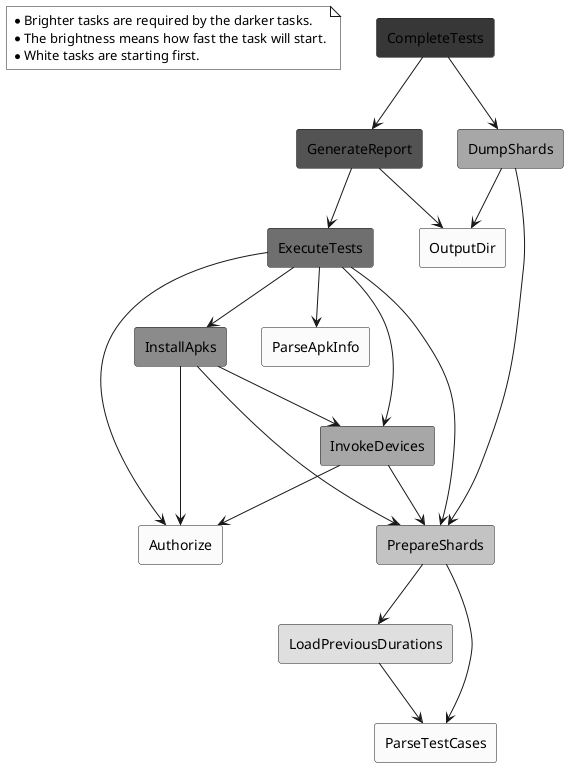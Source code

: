 @startuml

skinparam componentStyle rectangle

note as N #ffffff
* Brighter tasks are required by the darker tasks.
* The brightness means how fast the task will start.
* White tasks are starting first.
end note

[Authorize] #fbfbfb
[OutputDir] #fbfbfb
[ParseApkInfo] #fbfbfb
[ParseTestCases] #fbfbfb
[LoadPreviousDurations] #dfdfdf
[PrepareShards] #c3c3c3
[DumpShards] #a7a7a7
[InvokeDevices] #a7a7a7
[InstallApks] #8b8b8b
[ExecuteTests] #6f6f6f
[GenerateReport] #535353
[CompleteTests] #373737

[DumpShards] --> [PrepareShards]
[DumpShards] --> [OutputDir]
[ExecuteTests] --> [PrepareShards]
[ExecuteTests] --> [ParseApkInfo]
[ExecuteTests] --> [Authorize]
[ExecuteTests] --> [InvokeDevices]
[ExecuteTests] --> [InstallApks]
[CompleteTests] --> [GenerateReport]
[CompleteTests] --> [DumpShards]
[GenerateReport] --> [ExecuteTests]
[GenerateReport] --> [OutputDir]
[InstallApks] --> [Authorize]
[InstallApks] --> [PrepareShards]
[InstallApks] --> [InvokeDevices]
[InvokeDevices] --> [Authorize]
[InvokeDevices] --> [PrepareShards]
[LoadPreviousDurations] --> [ParseTestCases]
[PrepareShards] --> [ParseTestCases]
[PrepareShards] --> [LoadPreviousDurations]

@enduml

